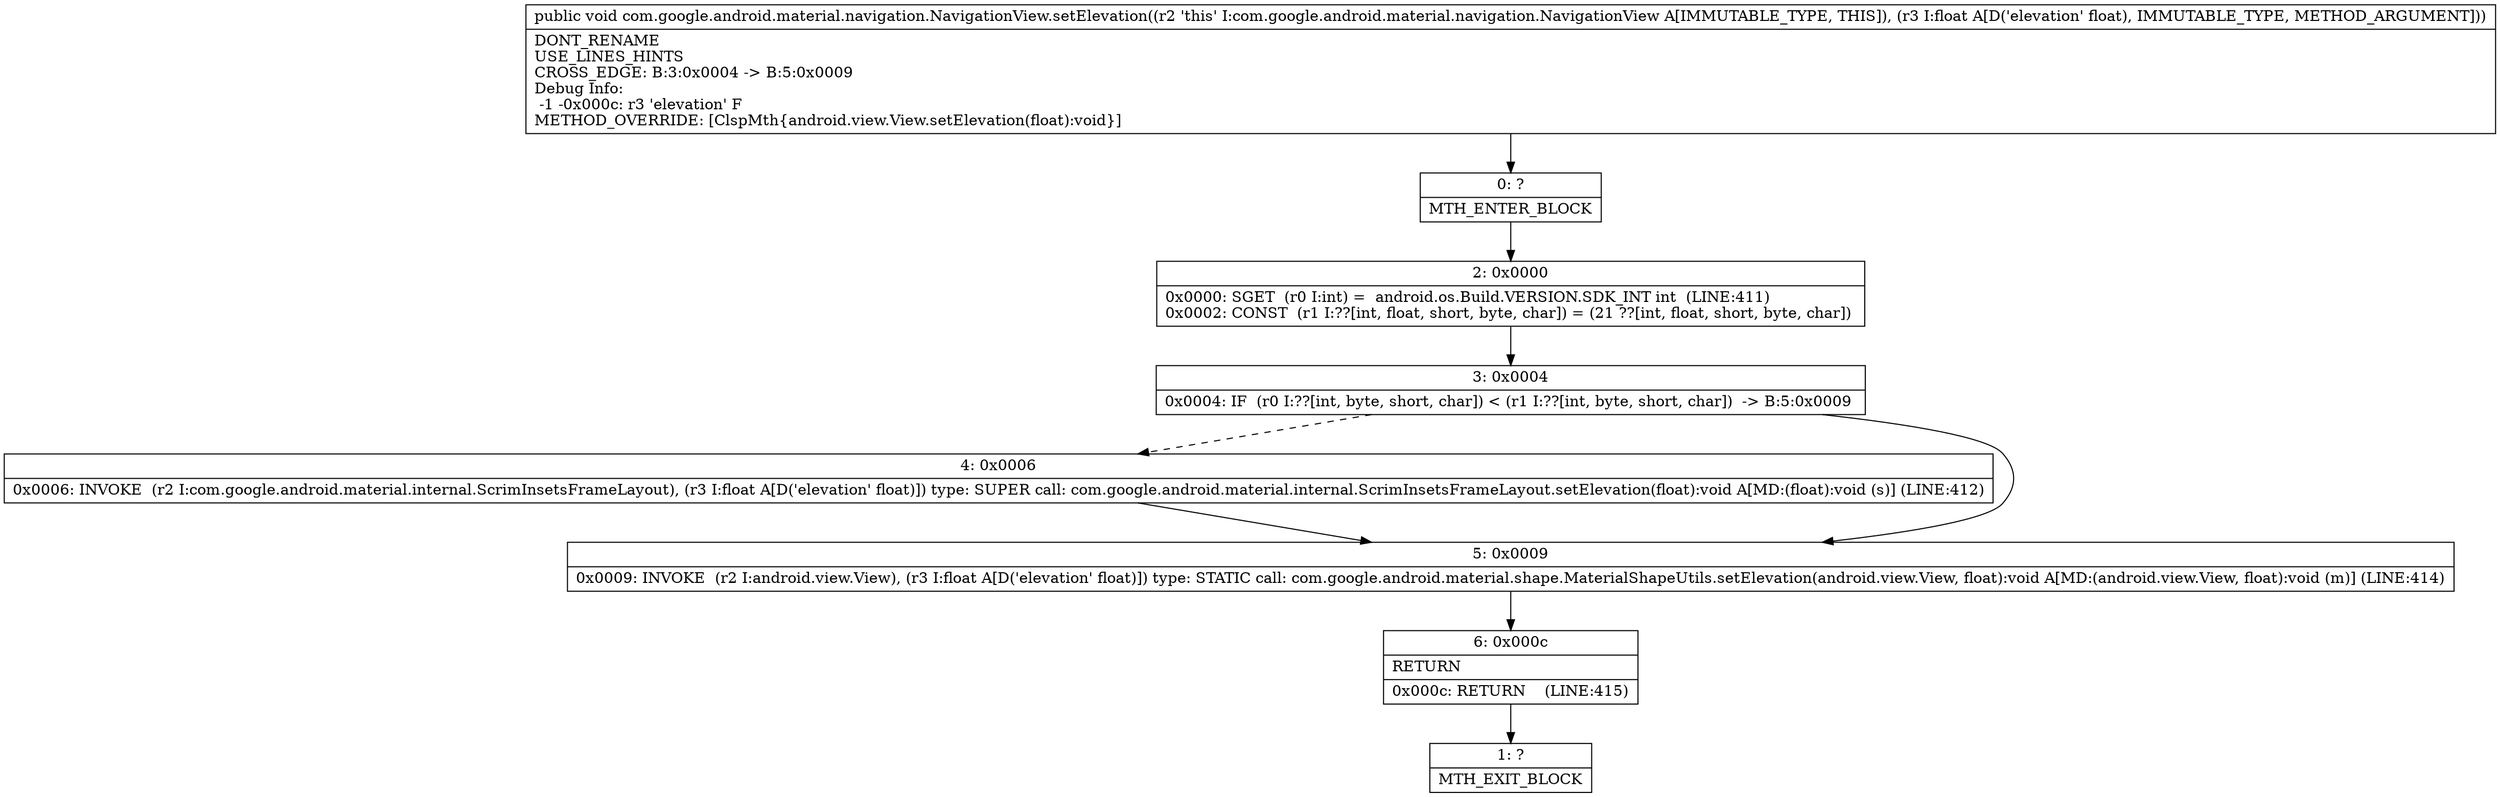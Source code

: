 digraph "CFG forcom.google.android.material.navigation.NavigationView.setElevation(F)V" {
Node_0 [shape=record,label="{0\:\ ?|MTH_ENTER_BLOCK\l}"];
Node_2 [shape=record,label="{2\:\ 0x0000|0x0000: SGET  (r0 I:int) =  android.os.Build.VERSION.SDK_INT int  (LINE:411)\l0x0002: CONST  (r1 I:??[int, float, short, byte, char]) = (21 ??[int, float, short, byte, char]) \l}"];
Node_3 [shape=record,label="{3\:\ 0x0004|0x0004: IF  (r0 I:??[int, byte, short, char]) \< (r1 I:??[int, byte, short, char])  \-\> B:5:0x0009 \l}"];
Node_4 [shape=record,label="{4\:\ 0x0006|0x0006: INVOKE  (r2 I:com.google.android.material.internal.ScrimInsetsFrameLayout), (r3 I:float A[D('elevation' float)]) type: SUPER call: com.google.android.material.internal.ScrimInsetsFrameLayout.setElevation(float):void A[MD:(float):void (s)] (LINE:412)\l}"];
Node_5 [shape=record,label="{5\:\ 0x0009|0x0009: INVOKE  (r2 I:android.view.View), (r3 I:float A[D('elevation' float)]) type: STATIC call: com.google.android.material.shape.MaterialShapeUtils.setElevation(android.view.View, float):void A[MD:(android.view.View, float):void (m)] (LINE:414)\l}"];
Node_6 [shape=record,label="{6\:\ 0x000c|RETURN\l|0x000c: RETURN    (LINE:415)\l}"];
Node_1 [shape=record,label="{1\:\ ?|MTH_EXIT_BLOCK\l}"];
MethodNode[shape=record,label="{public void com.google.android.material.navigation.NavigationView.setElevation((r2 'this' I:com.google.android.material.navigation.NavigationView A[IMMUTABLE_TYPE, THIS]), (r3 I:float A[D('elevation' float), IMMUTABLE_TYPE, METHOD_ARGUMENT]))  | DONT_RENAME\lUSE_LINES_HINTS\lCROSS_EDGE: B:3:0x0004 \-\> B:5:0x0009\lDebug Info:\l  \-1 \-0x000c: r3 'elevation' F\lMETHOD_OVERRIDE: [ClspMth\{android.view.View.setElevation(float):void\}]\l}"];
MethodNode -> Node_0;Node_0 -> Node_2;
Node_2 -> Node_3;
Node_3 -> Node_4[style=dashed];
Node_3 -> Node_5;
Node_4 -> Node_5;
Node_5 -> Node_6;
Node_6 -> Node_1;
}

